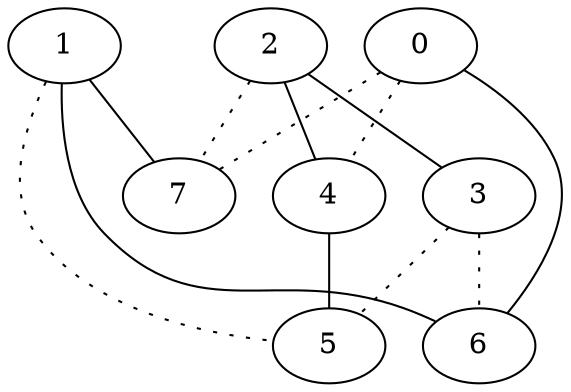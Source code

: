 graph {
a0[label=0];
a1[label=1];
a2[label=2];
a3[label=3];
a4[label=4];
a5[label=5];
a6[label=6];
a7[label=7];
a0 -- a4 [style=dotted];
a0 -- a6;
a0 -- a7 [style=dotted];
a1 -- a5 [style=dotted];
a1 -- a6;
a1 -- a7;
a2 -- a3;
a2 -- a4;
a2 -- a7 [style=dotted];
a3 -- a5 [style=dotted];
a3 -- a6 [style=dotted];
a4 -- a5;
}

